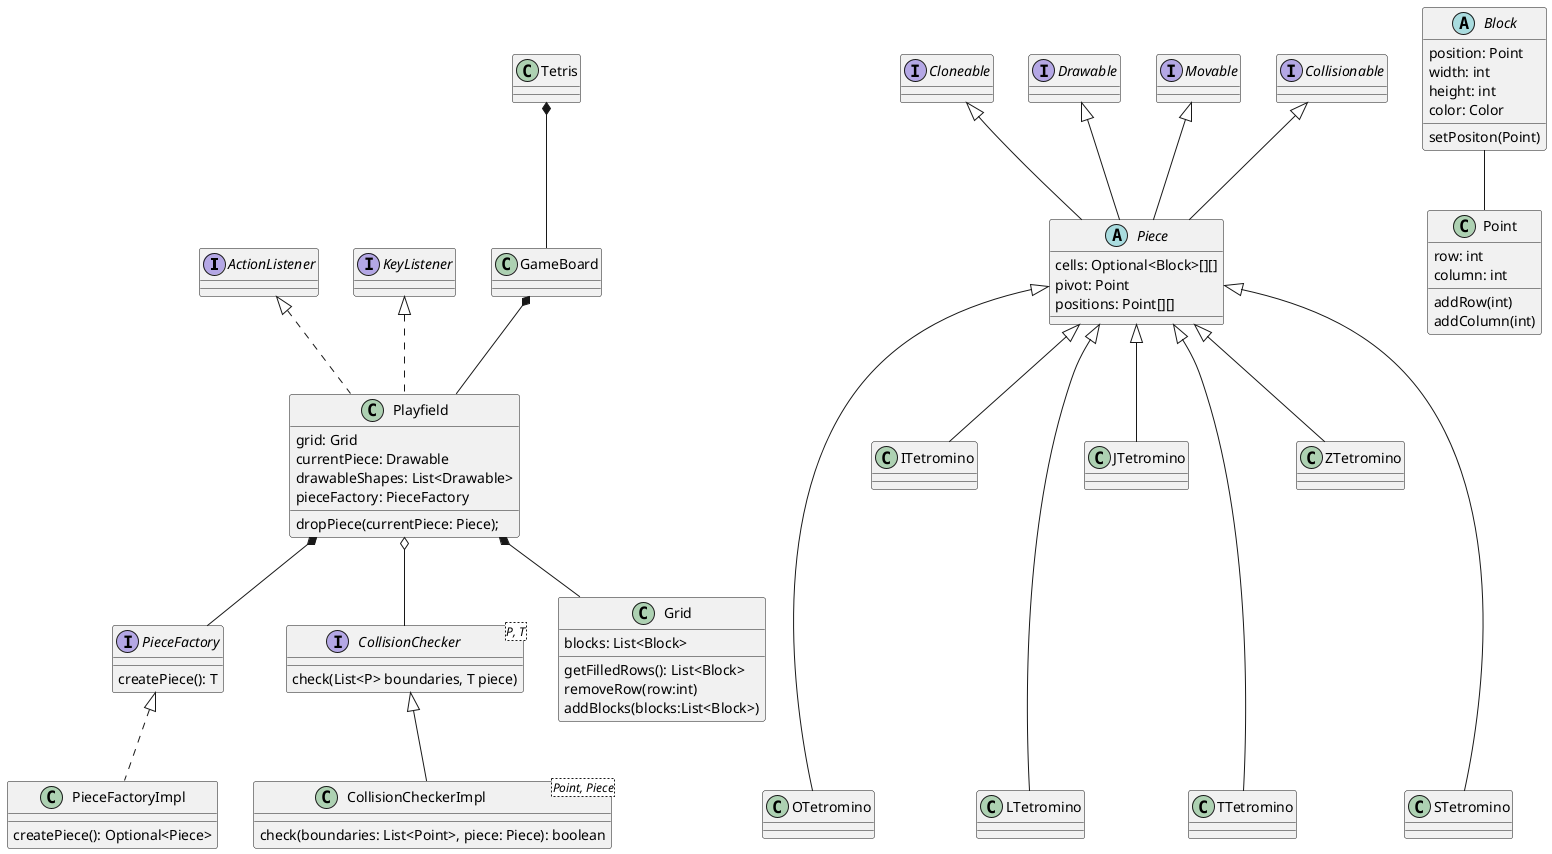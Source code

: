 @startuml
'https://plantuml.com/class-diagram

interface ActionListener
interface KeyListener
interface Cloneable
interface Drawable
interface Movable
interface Collisionable
interface PieceFactory
interface CollisionChecker

abstract Piece
abstract Block
class Point
class GameBoard
class Tetris
class Grid
class PieceFactoryImpl

Cloneable <|-- Piece
Drawable <|-- Piece
Collisionable <|-- Piece
Movable <|-- Piece

CollisionChecker <|-- CollisionCheckerImpl
Piece <|---- OTetromino
Piece <|-- ITetromino
Piece <|---- LTetromino
Piece <|-- JTetromino
Piece <|---- TTetromino
Piece <|-- ZTetromino
Piece <|---- STetromino

Block -- Point
Tetris *-- GameBoard
GameBoard *-- Playfield
Playfield *-- Grid
Playfield *-- PieceFactory
Playfield o-- CollisionChecker
KeyListener <|.. Playfield
ActionListener <|.. Playfield

PieceFactory <|.. PieceFactoryImpl

class Playfield {
    grid: Grid
    currentPiece: Drawable
    drawableShapes: List<Drawable>
    pieceFactory: PieceFactory

    dropPiece(currentPiece: Piece);
}

class Grid {
    blocks: List<Block>
    getFilledRows(): List<Block>
    removeRow(row:int)
    addBlocks(blocks:List<Block>)
}

abstract Piece {
    cells: Optional<Block>[][]
    pivot: Point
    positions: Point[][]
}

class Point {
    row: int
    column: int

    addRow(int)
    addColumn(int)
}

abstract Block {
    position: Point
    width: int
    height: int
    color: Color

    setPositon(Point)
}

interface PieceFactory {
    createPiece(): T
}

class PieceFactoryImpl {
    createPiece(): Optional<Piece>
}

interface CollisionChecker<P, T> {
    check(List<P> boundaries, T piece)
}

class CollisionCheckerImpl<Point, Piece> {
    check(boundaries: List<Point>, piece: Piece): boolean
}

@enduml